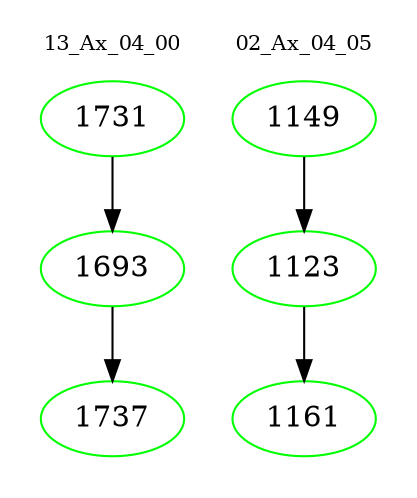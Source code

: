 digraph{
subgraph cluster_0 {
color = white
label = "13_Ax_04_00";
fontsize=10;
T0_1731 [label="1731", color="green"]
T0_1731 -> T0_1693 [color="black"]
T0_1693 [label="1693", color="green"]
T0_1693 -> T0_1737 [color="black"]
T0_1737 [label="1737", color="green"]
}
subgraph cluster_1 {
color = white
label = "02_Ax_04_05";
fontsize=10;
T1_1149 [label="1149", color="green"]
T1_1149 -> T1_1123 [color="black"]
T1_1123 [label="1123", color="green"]
T1_1123 -> T1_1161 [color="black"]
T1_1161 [label="1161", color="green"]
}
}
